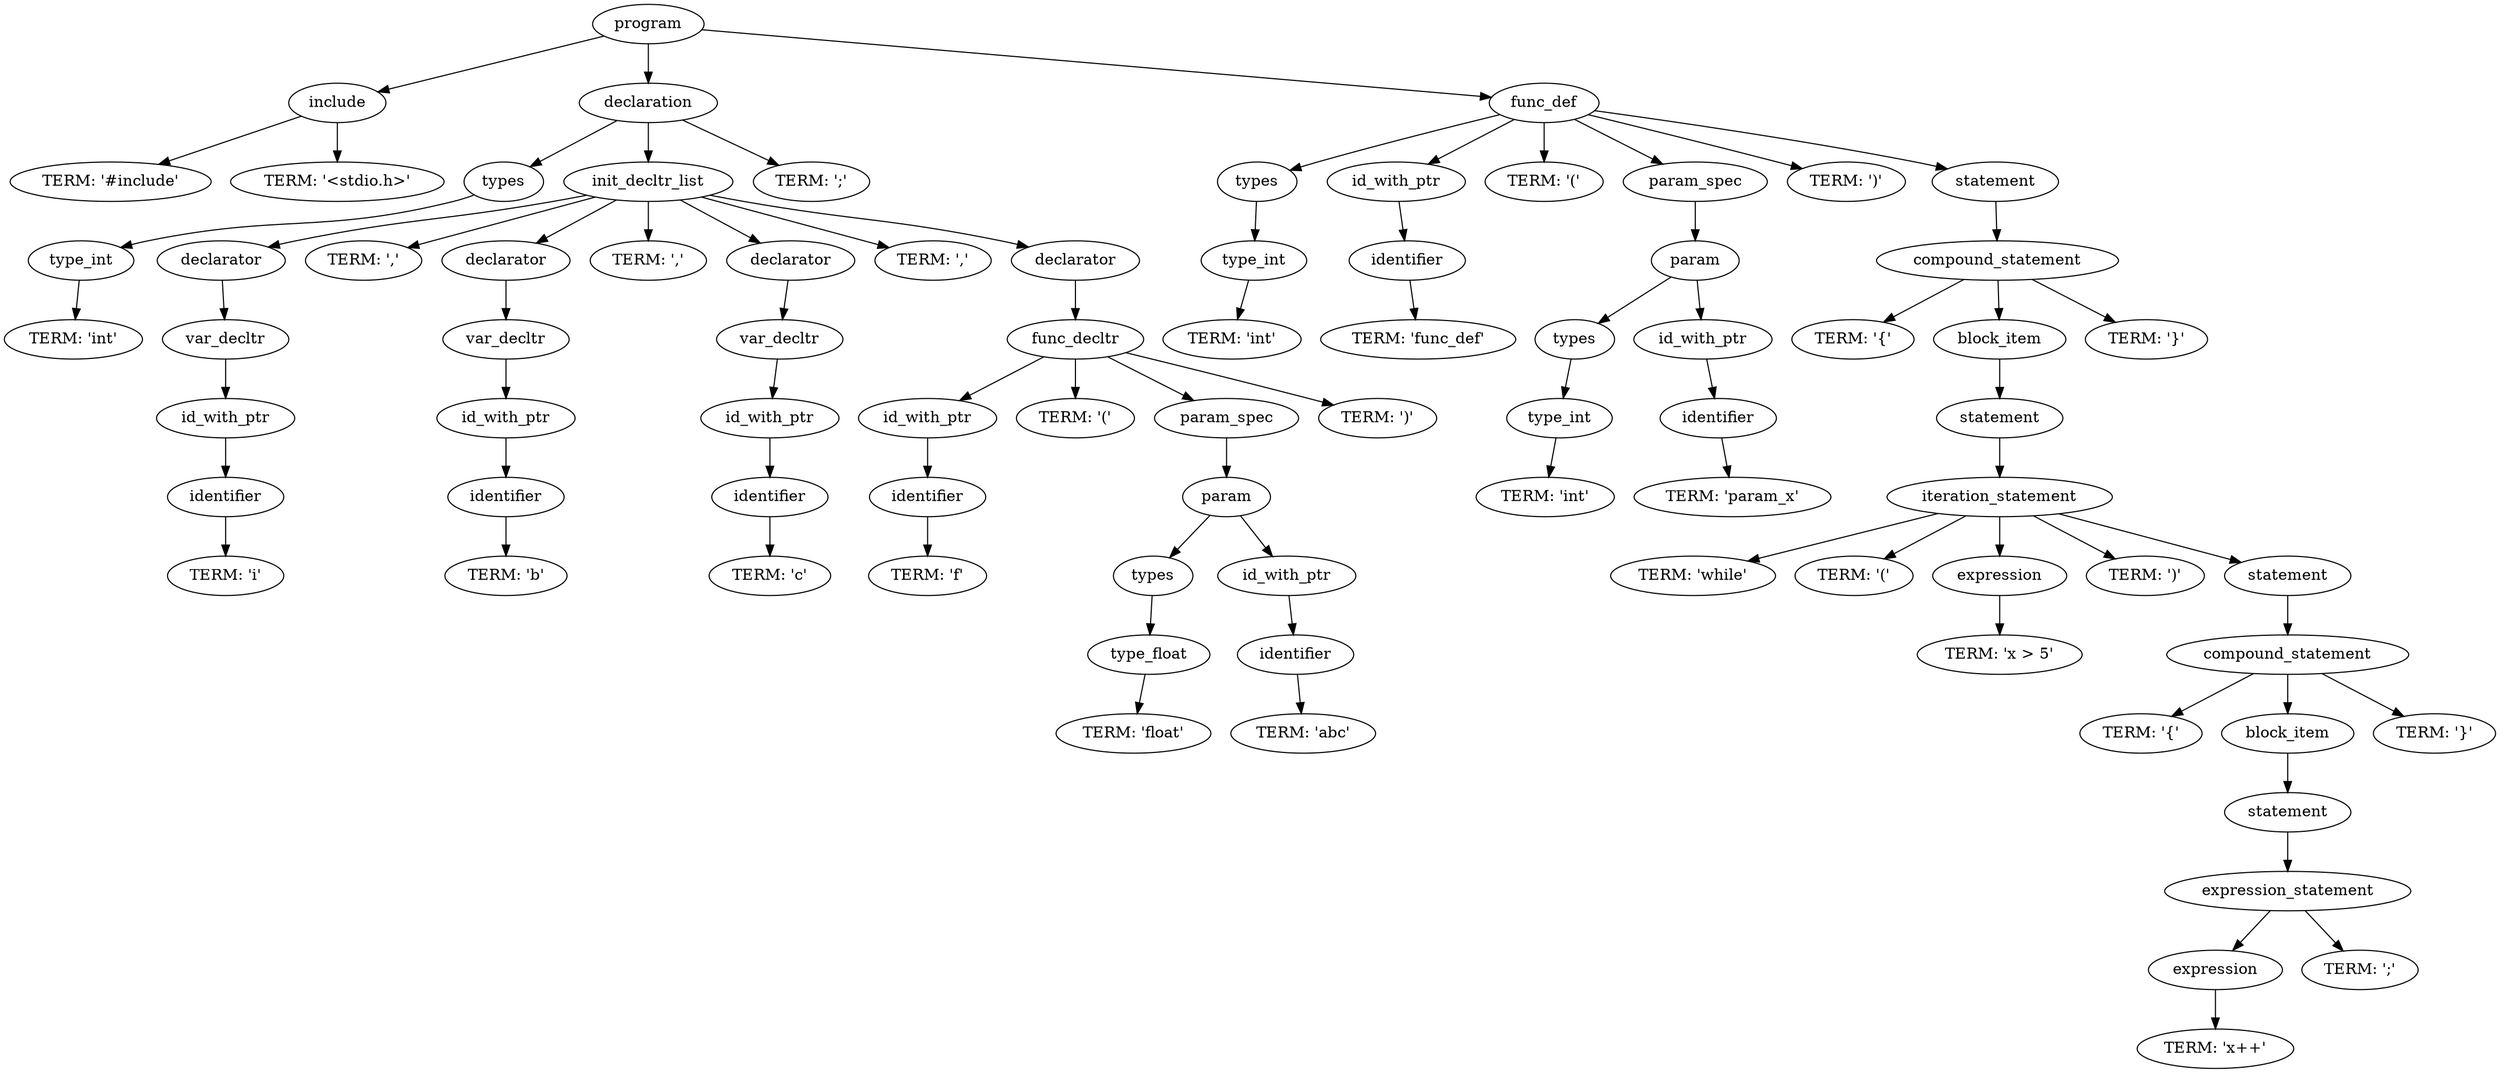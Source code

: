 digraph G {
	0 [label="program"];
	0 -> 1;
	1 [label="include"];
	1 -> 2;
	2 [label="TERM: '#include'"];
	1 -> 3;
	3 [label="TERM: '<stdio.h>'"];
	0 -> 4;
	4 [label="declaration"];
	4 -> 5;
	5 [label="types"];
	5 -> 6;
	6 [label="type_int"];
	6 -> 7;
	7 [label="TERM: 'int'"];
	4 -> 8;
	8 [label="init_decltr_list"];
	8 -> 9;
	9 [label="declarator"];
	9 -> 10;
	10 [label="var_decltr"];
	10 -> 11;
	11 [label="id_with_ptr"];
	11 -> 12;
	12 [label="identifier"];
	12 -> 13;
	13 [label="TERM: 'i'"];
	8 -> 14;
	14 [label="TERM: ','"];
	8 -> 15;
	15 [label="declarator"];
	15 -> 16;
	16 [label="var_decltr"];
	16 -> 17;
	17 [label="id_with_ptr"];
	17 -> 18;
	18 [label="identifier"];
	18 -> 19;
	19 [label="TERM: 'b'"];
	8 -> 20;
	20 [label="TERM: ','"];
	8 -> 21;
	21 [label="declarator"];
	21 -> 22;
	22 [label="var_decltr"];
	22 -> 23;
	23 [label="id_with_ptr"];
	23 -> 24;
	24 [label="identifier"];
	24 -> 25;
	25 [label="TERM: 'c'"];
	8 -> 26;
	26 [label="TERM: ','"];
	8 -> 27;
	27 [label="declarator"];
	27 -> 28;
	28 [label="func_decltr"];
	28 -> 29;
	29 [label="id_with_ptr"];
	29 -> 30;
	30 [label="identifier"];
	30 -> 31;
	31 [label="TERM: 'f'"];
	28 -> 32;
	32 [label="TERM: '('"];
	28 -> 33;
	33 [label="param_spec"];
	33 -> 34;
	34 [label="param"];
	34 -> 35;
	35 [label="types"];
	35 -> 36;
	36 [label="type_float"];
	36 -> 37;
	37 [label="TERM: 'float'"];
	34 -> 38;
	38 [label="id_with_ptr"];
	38 -> 39;
	39 [label="identifier"];
	39 -> 40;
	40 [label="TERM: 'abc'"];
	28 -> 41;
	41 [label="TERM: ')'"];
	4 -> 42;
	42 [label="TERM: ';'"];
	0 -> 43;
	43 [label="func_def"];
	43 -> 44;
	44 [label="types"];
	44 -> 45;
	45 [label="type_int"];
	45 -> 46;
	46 [label="TERM: 'int'"];
	43 -> 47;
	47 [label="id_with_ptr"];
	47 -> 48;
	48 [label="identifier"];
	48 -> 49;
	49 [label="TERM: 'func_def'"];
	43 -> 50;
	50 [label="TERM: '('"];
	43 -> 51;
	51 [label="param_spec"];
	51 -> 52;
	52 [label="param"];
	52 -> 53;
	53 [label="types"];
	53 -> 54;
	54 [label="type_int"];
	54 -> 55;
	55 [label="TERM: 'int'"];
	52 -> 56;
	56 [label="id_with_ptr"];
	56 -> 57;
	57 [label="identifier"];
	57 -> 58;
	58 [label="TERM: 'param_x'"];
	43 -> 59;
	59 [label="TERM: ')'"];
	43 -> 60;
	60 [label="statement"];
	60 -> 61;
	61 [label="compound_statement"];
	61 -> 62;
	62 [label="TERM: '{'"];
	61 -> 63;
	63 [label="block_item"];
	63 -> 64;
	64 [label="statement"];
	64 -> 65;
	65 [label="iteration_statement"];
	65 -> 66;
	66 [label="TERM: 'while'"];
	65 -> 67;
	67 [label="TERM: '('"];
	65 -> 68;
	68 [label="expression"];
	68 -> 69;
	69 [label="TERM: 'x > 5'"];
	65 -> 70;
	70 [label="TERM: ')'"];
	65 -> 71;
	71 [label="statement"];
	71 -> 72;
	72 [label="compound_statement"];
	72 -> 73;
	73 [label="TERM: '{'"];
	72 -> 74;
	74 [label="block_item"];
	74 -> 75;
	75 [label="statement"];
	75 -> 76;
	76 [label="expression_statement"];
	76 -> 77;
	77 [label="expression"];
	77 -> 78;
	78 [label="TERM: 'x++'"];
	76 -> 79;
	79 [label="TERM: ';'"];
	72 -> 80;
	80 [label="TERM: '}'"];
	61 -> 81;
	81 [label="TERM: '}'"];
}
